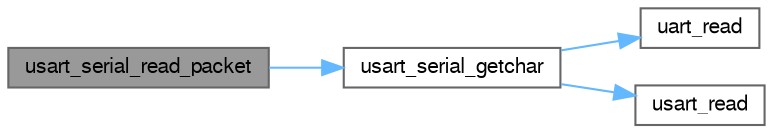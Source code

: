digraph "usart_serial_read_packet"
{
 // LATEX_PDF_SIZE
  bgcolor="transparent";
  edge [fontname=FreeSans,fontsize=10,labelfontname=FreeSans,labelfontsize=10];
  node [fontname=FreeSans,fontsize=10,shape=box,height=0.2,width=0.4];
  rankdir="LR";
  Node1 [label="usart_serial_read_packet",height=0.2,width=0.4,color="gray40", fillcolor="grey60", style="filled", fontcolor="black",tooltip="Receive a sequence of bytes to a USART device."];
  Node1 -> Node2 [color="steelblue1",style="solid"];
  Node2 [label="usart_serial_getchar",height=0.2,width=0.4,color="grey40", fillcolor="white", style="filled",URL="$uart__serial_8h.html#ac3d539ff8bb9e9d795a6ac83cf697092",tooltip="Waits until a character is received, and returns it."];
  Node2 -> Node3 [color="steelblue1",style="solid"];
  Node3 [label="uart_read",height=0.2,width=0.4,color="grey40", fillcolor="white", style="filled",URL="$group__sam__drivers__uart__group.html#ga46320ff37cbab704dd8aba10815a8f4f",tooltip="Read from UART Receive Holding Register."];
  Node2 -> Node4 [color="steelblue1",style="solid"];
  Node4 [label="usart_read",height=0.2,width=0.4,color="grey40", fillcolor="white", style="filled",URL="$group__sam__drivers__usart__group.html#gae2776f27eb9e4219bbc6245f41662fa9",tooltip="Read from USART Receive Holding Register."];
}
